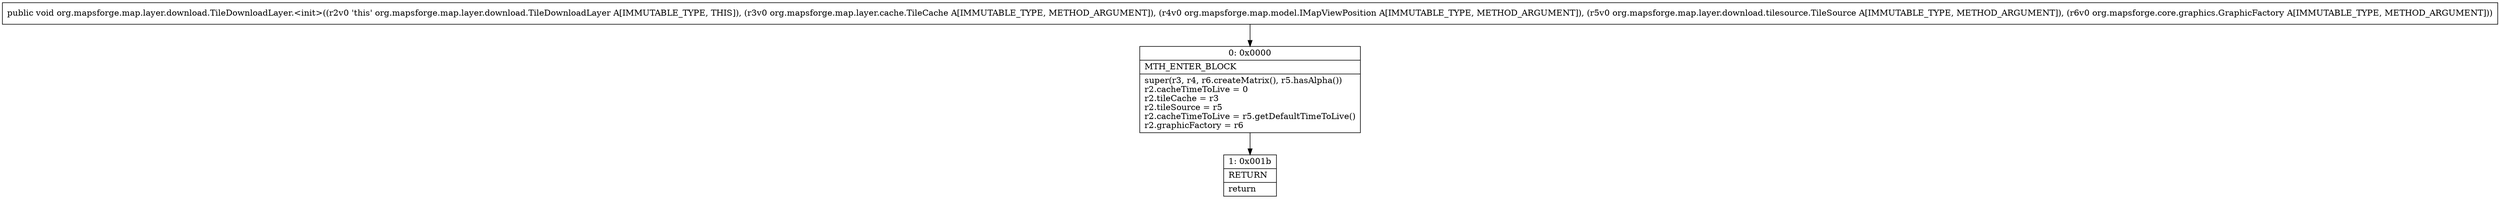 digraph "CFG fororg.mapsforge.map.layer.download.TileDownloadLayer.\<init\>(Lorg\/mapsforge\/map\/layer\/cache\/TileCache;Lorg\/mapsforge\/map\/model\/IMapViewPosition;Lorg\/mapsforge\/map\/layer\/download\/tilesource\/TileSource;Lorg\/mapsforge\/core\/graphics\/GraphicFactory;)V" {
Node_0 [shape=record,label="{0\:\ 0x0000|MTH_ENTER_BLOCK\l|super(r3, r4, r6.createMatrix(), r5.hasAlpha())\lr2.cacheTimeToLive = 0\lr2.tileCache = r3\lr2.tileSource = r5\lr2.cacheTimeToLive = r5.getDefaultTimeToLive()\lr2.graphicFactory = r6\l}"];
Node_1 [shape=record,label="{1\:\ 0x001b|RETURN\l|return\l}"];
MethodNode[shape=record,label="{public void org.mapsforge.map.layer.download.TileDownloadLayer.\<init\>((r2v0 'this' org.mapsforge.map.layer.download.TileDownloadLayer A[IMMUTABLE_TYPE, THIS]), (r3v0 org.mapsforge.map.layer.cache.TileCache A[IMMUTABLE_TYPE, METHOD_ARGUMENT]), (r4v0 org.mapsforge.map.model.IMapViewPosition A[IMMUTABLE_TYPE, METHOD_ARGUMENT]), (r5v0 org.mapsforge.map.layer.download.tilesource.TileSource A[IMMUTABLE_TYPE, METHOD_ARGUMENT]), (r6v0 org.mapsforge.core.graphics.GraphicFactory A[IMMUTABLE_TYPE, METHOD_ARGUMENT])) }"];
MethodNode -> Node_0;
Node_0 -> Node_1;
}

